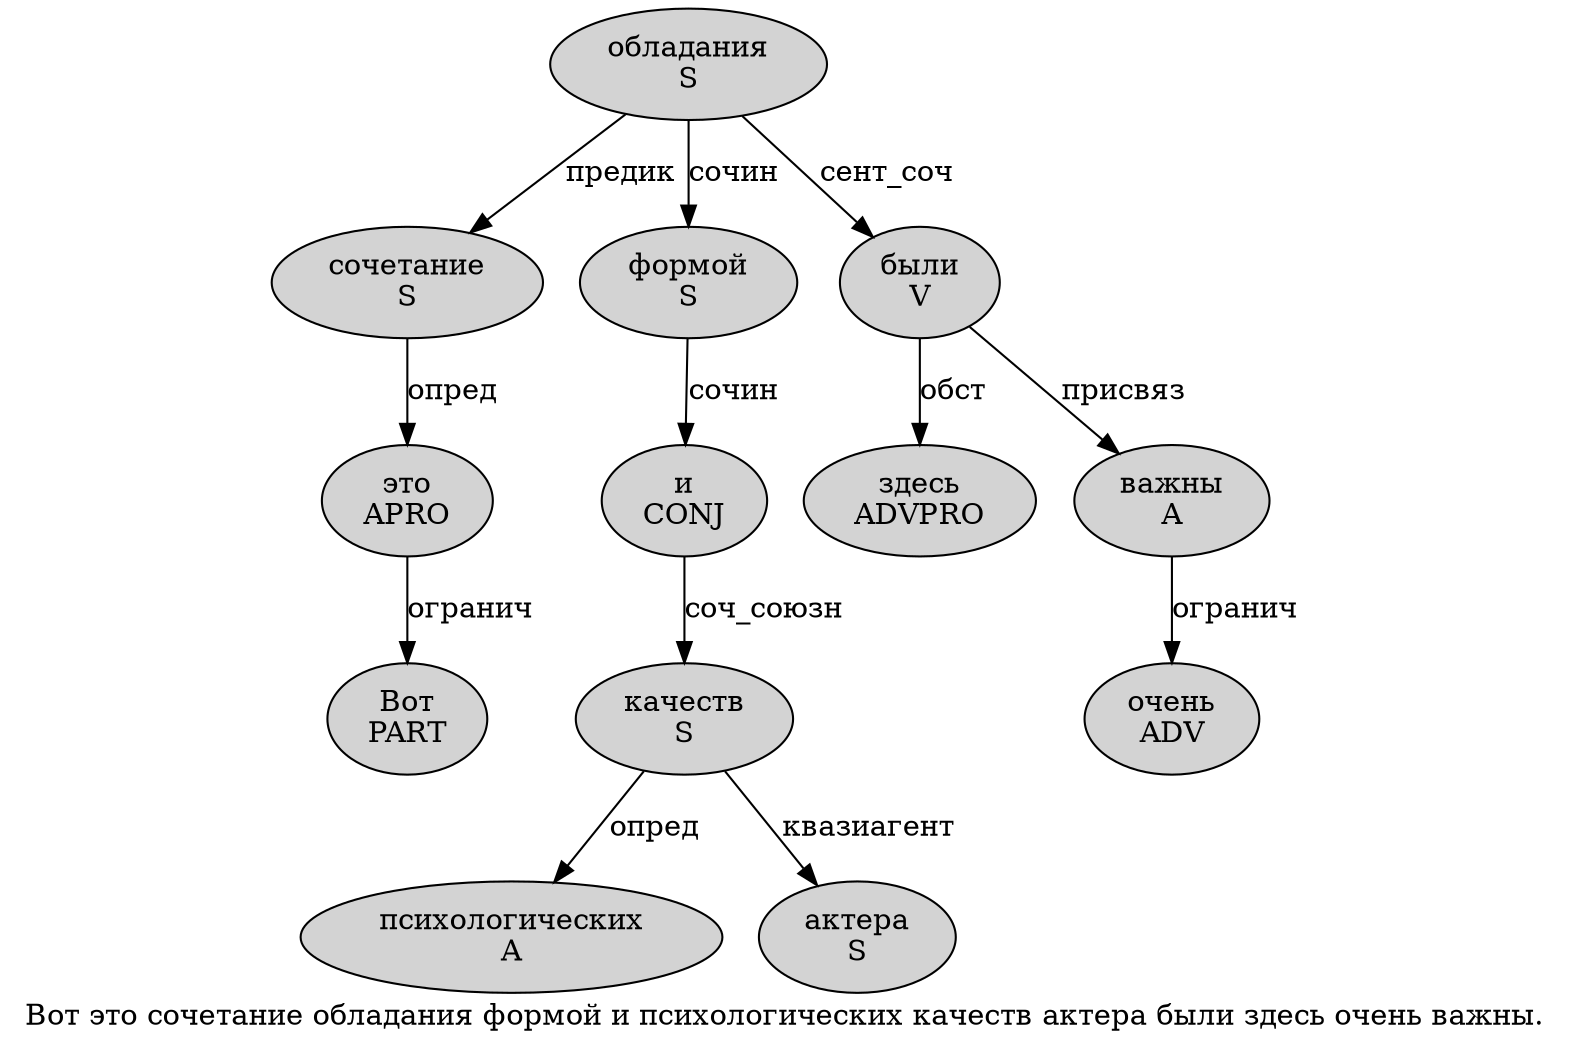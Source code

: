 digraph SENTENCE_1028 {
	graph [label="Вот это сочетание обладания формой и психологических качеств актера были здесь очень важны."]
	node [style=filled]
		0 [label="Вот
PART" color="" fillcolor=lightgray penwidth=1 shape=ellipse]
		1 [label="это
APRO" color="" fillcolor=lightgray penwidth=1 shape=ellipse]
		2 [label="сочетание
S" color="" fillcolor=lightgray penwidth=1 shape=ellipse]
		3 [label="обладания
S" color="" fillcolor=lightgray penwidth=1 shape=ellipse]
		4 [label="формой
S" color="" fillcolor=lightgray penwidth=1 shape=ellipse]
		5 [label="и
CONJ" color="" fillcolor=lightgray penwidth=1 shape=ellipse]
		6 [label="психологических
A" color="" fillcolor=lightgray penwidth=1 shape=ellipse]
		7 [label="качеств
S" color="" fillcolor=lightgray penwidth=1 shape=ellipse]
		8 [label="актера
S" color="" fillcolor=lightgray penwidth=1 shape=ellipse]
		9 [label="были
V" color="" fillcolor=lightgray penwidth=1 shape=ellipse]
		10 [label="здесь
ADVPRO" color="" fillcolor=lightgray penwidth=1 shape=ellipse]
		11 [label="очень
ADV" color="" fillcolor=lightgray penwidth=1 shape=ellipse]
		12 [label="важны
A" color="" fillcolor=lightgray penwidth=1 shape=ellipse]
			5 -> 7 [label="соч_союзн"]
			3 -> 2 [label="предик"]
			3 -> 4 [label="сочин"]
			3 -> 9 [label="сент_соч"]
			9 -> 10 [label="обст"]
			9 -> 12 [label="присвяз"]
			2 -> 1 [label="опред"]
			1 -> 0 [label="огранич"]
			12 -> 11 [label="огранич"]
			7 -> 6 [label="опред"]
			7 -> 8 [label="квазиагент"]
			4 -> 5 [label="сочин"]
}